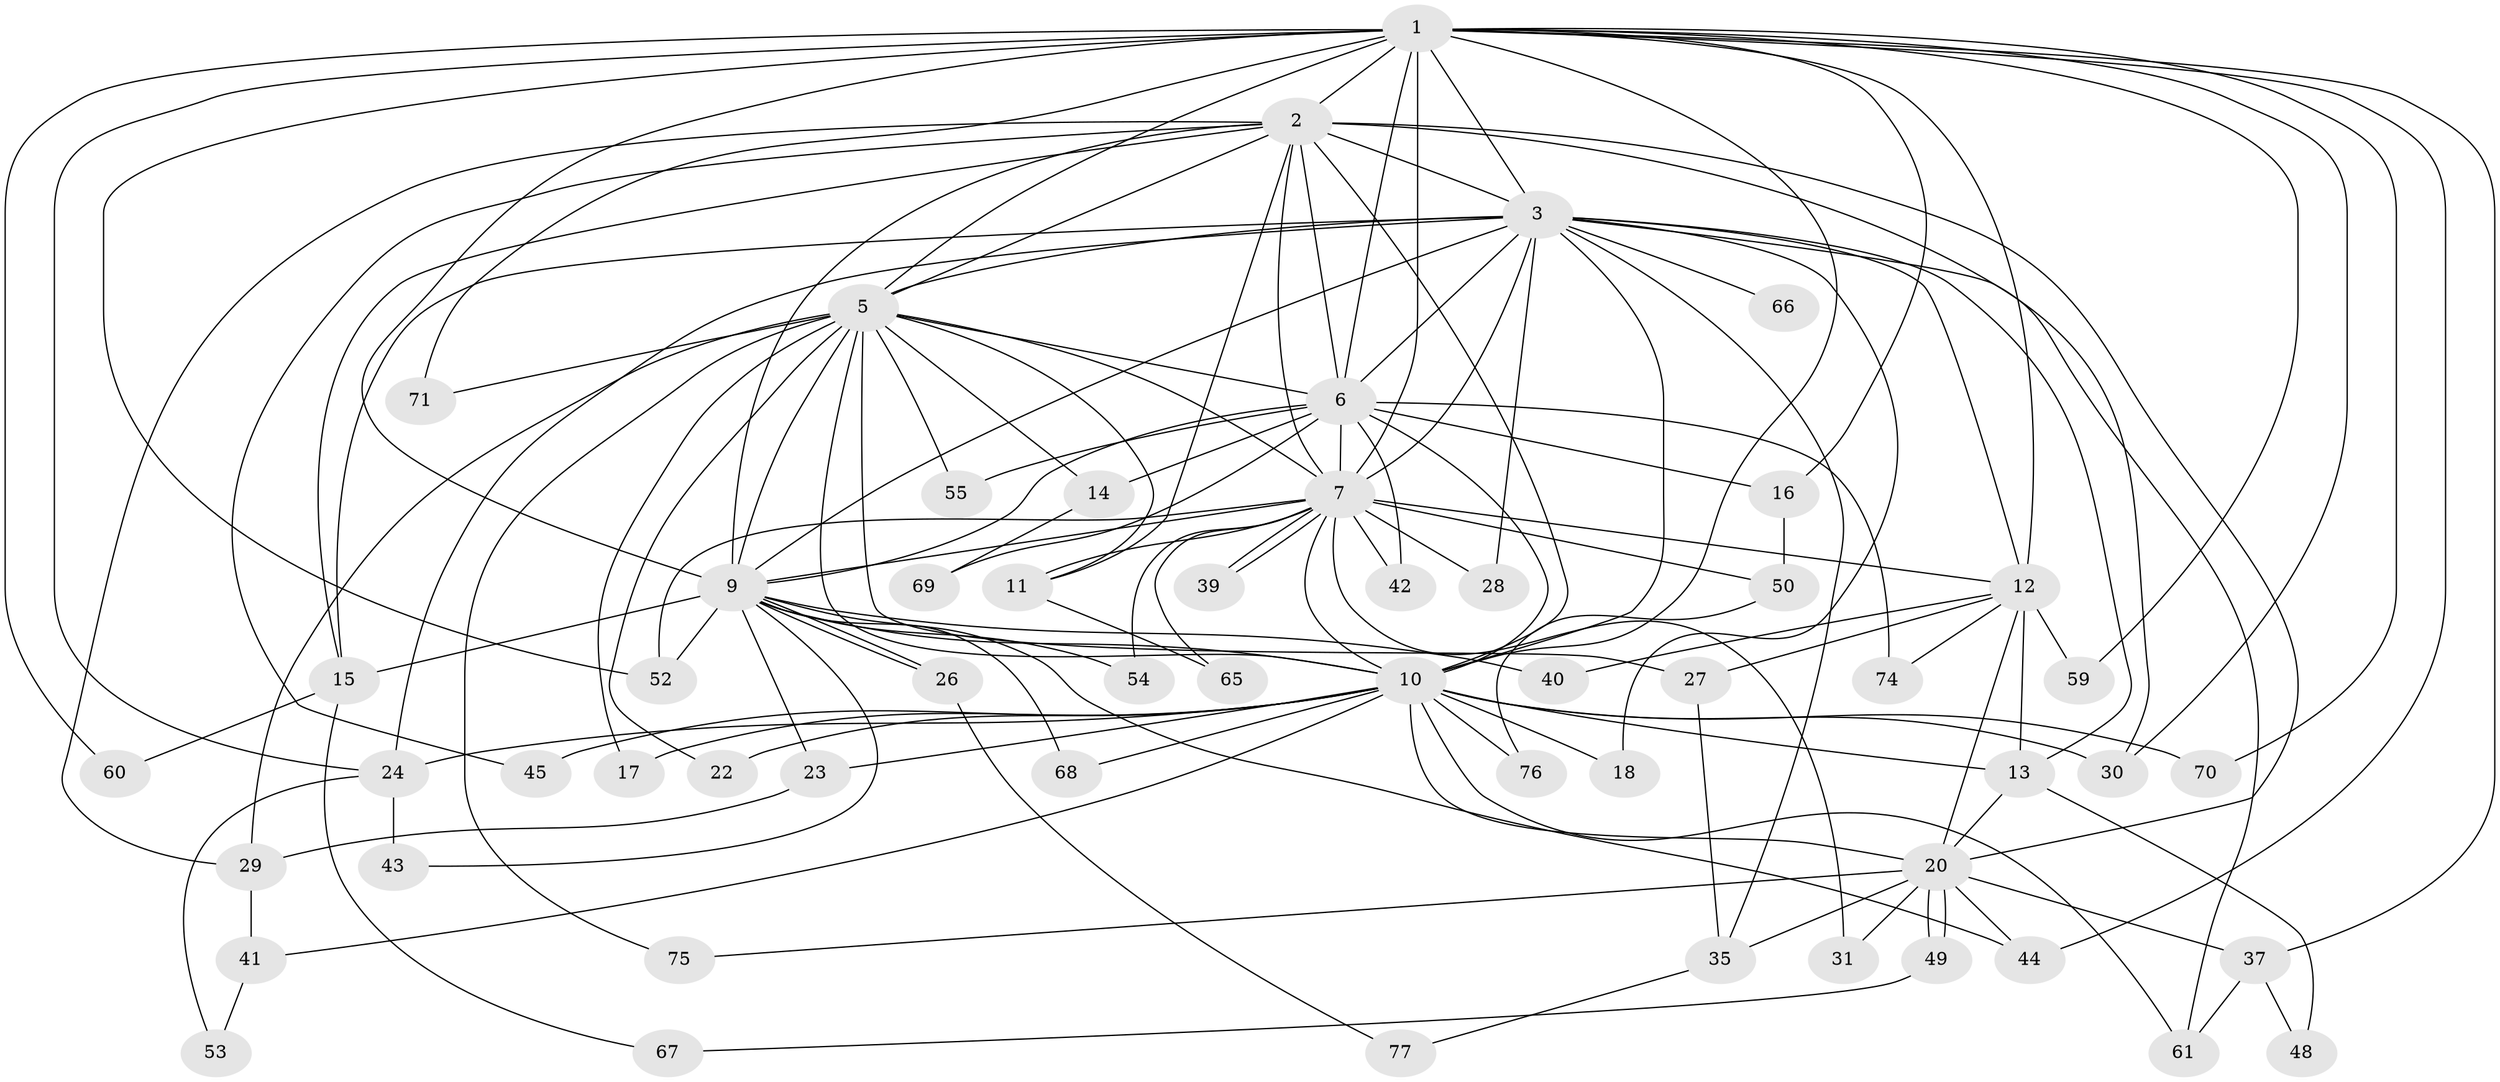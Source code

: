 // original degree distribution, {21: 0.025974025974025976, 9: 0.025974025974025976, 14: 0.012987012987012988, 15: 0.025974025974025976, 19: 0.012987012987012988, 16: 0.012987012987012988, 20: 0.012987012987012988, 23: 0.012987012987012988, 3: 0.19480519480519481, 4: 0.09090909090909091, 5: 0.025974025974025976, 2: 0.5324675324675324, 11: 0.012987012987012988}
// Generated by graph-tools (version 1.1) at 2025/41/03/06/25 10:41:41]
// undirected, 56 vertices, 136 edges
graph export_dot {
graph [start="1"]
  node [color=gray90,style=filled];
  1 [super="+34"];
  2 [super="+8"];
  3 [super="+4"];
  5 [super="+32"];
  6 [super="+58"];
  7 [super="+21"];
  9 [super="+25"];
  10 [super="+57"];
  11 [super="+56"];
  12 [super="+36"];
  13 [super="+19"];
  14;
  15 [super="+33"];
  16;
  17;
  18;
  20 [super="+46"];
  22;
  23;
  24 [super="+38"];
  26 [super="+72"];
  27;
  28;
  29 [super="+63"];
  30 [super="+47"];
  31;
  35 [super="+73"];
  37;
  39;
  40;
  41;
  42;
  43;
  44 [super="+51"];
  45;
  48;
  49;
  50;
  52 [super="+62"];
  53;
  54;
  55;
  59;
  60;
  61 [super="+64"];
  65;
  66;
  67;
  68;
  69;
  70;
  71;
  74;
  75;
  76;
  77;
  1 -- 2 [weight=2];
  1 -- 3 [weight=3];
  1 -- 5;
  1 -- 6;
  1 -- 7 [weight=2];
  1 -- 9 [weight=2];
  1 -- 10;
  1 -- 12;
  1 -- 16;
  1 -- 30;
  1 -- 52;
  1 -- 60;
  1 -- 70;
  1 -- 71;
  1 -- 37;
  1 -- 59;
  1 -- 24;
  1 -- 44;
  2 -- 3 [weight=4];
  2 -- 5 [weight=2];
  2 -- 6 [weight=2];
  2 -- 7 [weight=2];
  2 -- 9 [weight=2];
  2 -- 10 [weight=2];
  2 -- 45;
  2 -- 15;
  2 -- 20;
  2 -- 29;
  2 -- 30;
  2 -- 11;
  3 -- 5 [weight=2];
  3 -- 6 [weight=2];
  3 -- 7 [weight=2];
  3 -- 9 [weight=2];
  3 -- 10 [weight=2];
  3 -- 13;
  3 -- 24;
  3 -- 28;
  3 -- 66 [weight=2];
  3 -- 12;
  3 -- 15;
  3 -- 18;
  3 -- 61;
  3 -- 35;
  5 -- 6;
  5 -- 7 [weight=2];
  5 -- 9;
  5 -- 10;
  5 -- 11;
  5 -- 14;
  5 -- 17;
  5 -- 22;
  5 -- 27;
  5 -- 29;
  5 -- 55;
  5 -- 71;
  5 -- 75;
  6 -- 7;
  6 -- 9;
  6 -- 10;
  6 -- 14 [weight=2];
  6 -- 16;
  6 -- 42;
  6 -- 55;
  6 -- 69;
  6 -- 74;
  7 -- 9;
  7 -- 10;
  7 -- 11;
  7 -- 31;
  7 -- 39;
  7 -- 39;
  7 -- 42;
  7 -- 50;
  7 -- 54;
  7 -- 65;
  7 -- 28;
  7 -- 12;
  7 -- 52;
  9 -- 10;
  9 -- 23;
  9 -- 26 [weight=2];
  9 -- 26;
  9 -- 40;
  9 -- 43;
  9 -- 44;
  9 -- 52;
  9 -- 68;
  9 -- 54;
  9 -- 15;
  10 -- 13;
  10 -- 17;
  10 -- 18;
  10 -- 22;
  10 -- 23;
  10 -- 24;
  10 -- 30;
  10 -- 41;
  10 -- 45;
  10 -- 61;
  10 -- 68;
  10 -- 70;
  10 -- 76;
  10 -- 20;
  11 -- 65;
  12 -- 27;
  12 -- 40;
  12 -- 59;
  12 -- 74;
  12 -- 20;
  12 -- 13;
  13 -- 48;
  13 -- 20;
  14 -- 69;
  15 -- 60;
  15 -- 67;
  16 -- 50;
  20 -- 31;
  20 -- 35;
  20 -- 37;
  20 -- 44;
  20 -- 49;
  20 -- 49;
  20 -- 75;
  23 -- 29;
  24 -- 43;
  24 -- 53;
  26 -- 77;
  27 -- 35;
  29 -- 41;
  35 -- 77;
  37 -- 48;
  37 -- 61;
  41 -- 53;
  49 -- 67;
  50 -- 76;
}
